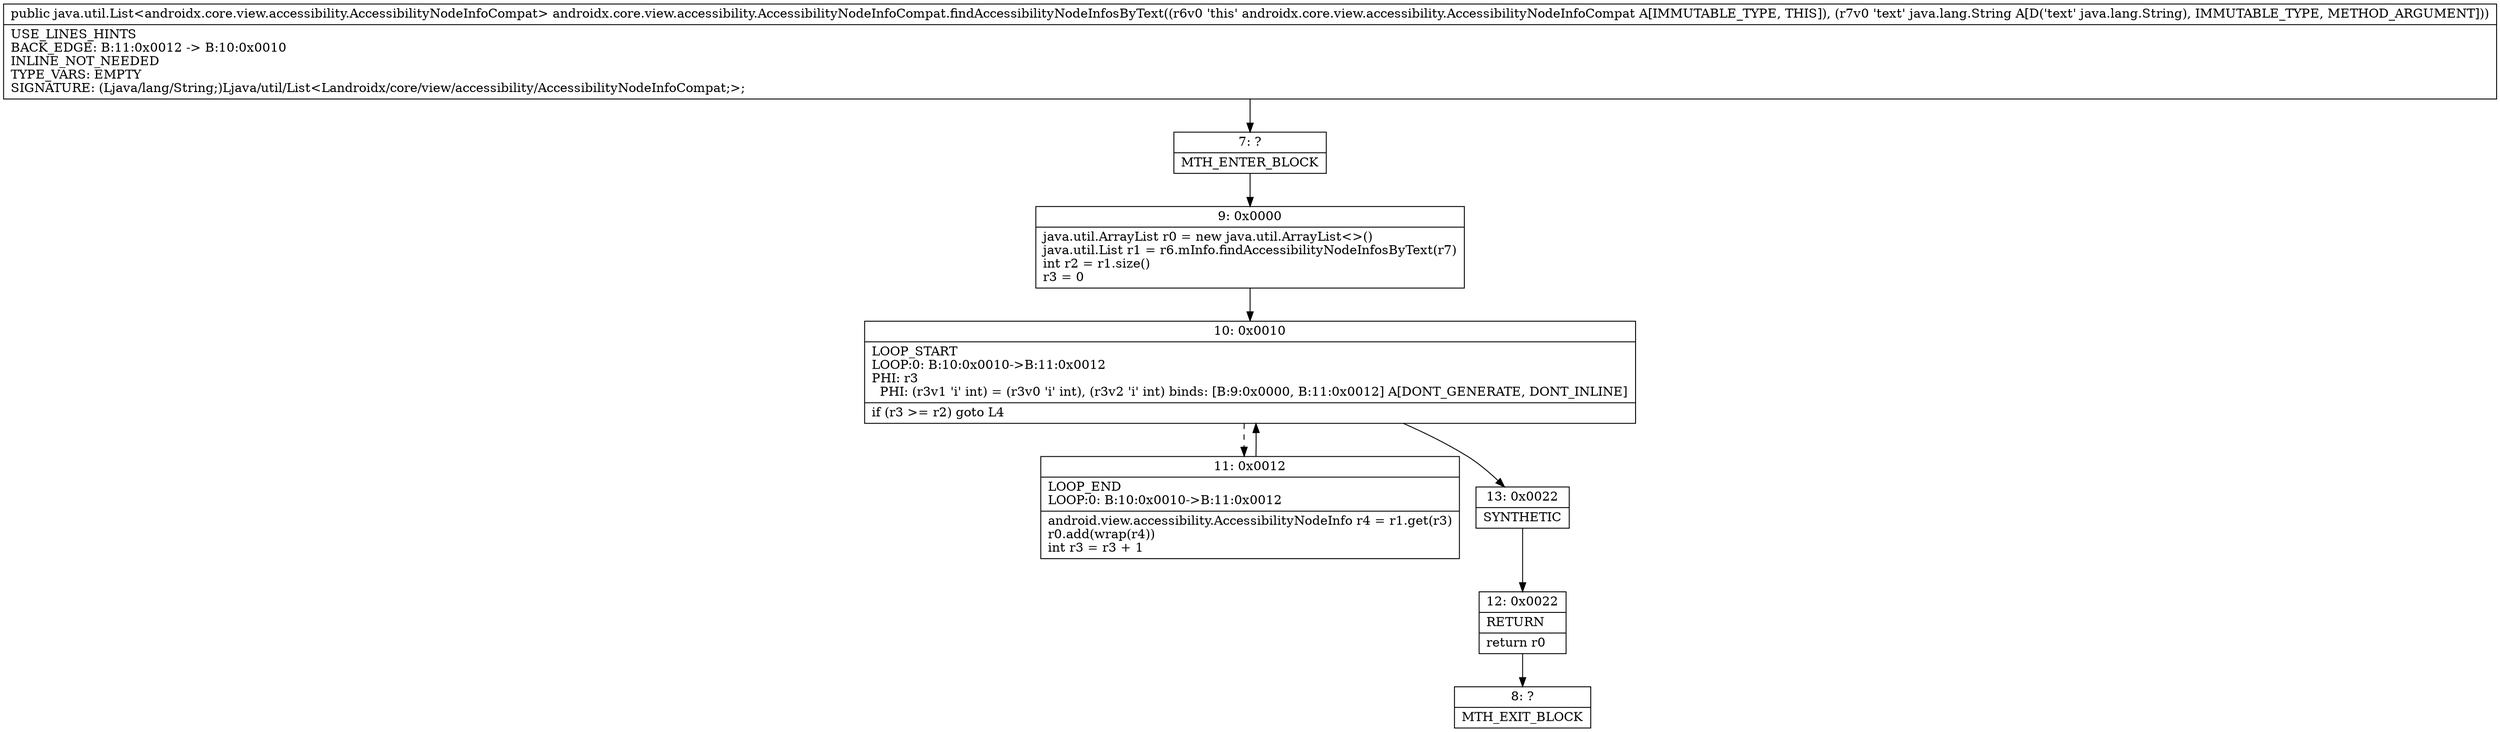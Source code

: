 digraph "CFG forandroidx.core.view.accessibility.AccessibilityNodeInfoCompat.findAccessibilityNodeInfosByText(Ljava\/lang\/String;)Ljava\/util\/List;" {
Node_7 [shape=record,label="{7\:\ ?|MTH_ENTER_BLOCK\l}"];
Node_9 [shape=record,label="{9\:\ 0x0000|java.util.ArrayList r0 = new java.util.ArrayList\<\>()\ljava.util.List r1 = r6.mInfo.findAccessibilityNodeInfosByText(r7)\lint r2 = r1.size()\lr3 = 0\l}"];
Node_10 [shape=record,label="{10\:\ 0x0010|LOOP_START\lLOOP:0: B:10:0x0010\-\>B:11:0x0012\lPHI: r3 \l  PHI: (r3v1 'i' int) = (r3v0 'i' int), (r3v2 'i' int) binds: [B:9:0x0000, B:11:0x0012] A[DONT_GENERATE, DONT_INLINE]\l|if (r3 \>= r2) goto L4\l}"];
Node_11 [shape=record,label="{11\:\ 0x0012|LOOP_END\lLOOP:0: B:10:0x0010\-\>B:11:0x0012\l|android.view.accessibility.AccessibilityNodeInfo r4 = r1.get(r3)\lr0.add(wrap(r4))\lint r3 = r3 + 1\l}"];
Node_13 [shape=record,label="{13\:\ 0x0022|SYNTHETIC\l}"];
Node_12 [shape=record,label="{12\:\ 0x0022|RETURN\l|return r0\l}"];
Node_8 [shape=record,label="{8\:\ ?|MTH_EXIT_BLOCK\l}"];
MethodNode[shape=record,label="{public java.util.List\<androidx.core.view.accessibility.AccessibilityNodeInfoCompat\> androidx.core.view.accessibility.AccessibilityNodeInfoCompat.findAccessibilityNodeInfosByText((r6v0 'this' androidx.core.view.accessibility.AccessibilityNodeInfoCompat A[IMMUTABLE_TYPE, THIS]), (r7v0 'text' java.lang.String A[D('text' java.lang.String), IMMUTABLE_TYPE, METHOD_ARGUMENT]))  | USE_LINES_HINTS\lBACK_EDGE: B:11:0x0012 \-\> B:10:0x0010\lINLINE_NOT_NEEDED\lTYPE_VARS: EMPTY\lSIGNATURE: (Ljava\/lang\/String;)Ljava\/util\/List\<Landroidx\/core\/view\/accessibility\/AccessibilityNodeInfoCompat;\>;\l}"];
MethodNode -> Node_7;Node_7 -> Node_9;
Node_9 -> Node_10;
Node_10 -> Node_11[style=dashed];
Node_10 -> Node_13;
Node_11 -> Node_10;
Node_13 -> Node_12;
Node_12 -> Node_8;
}

